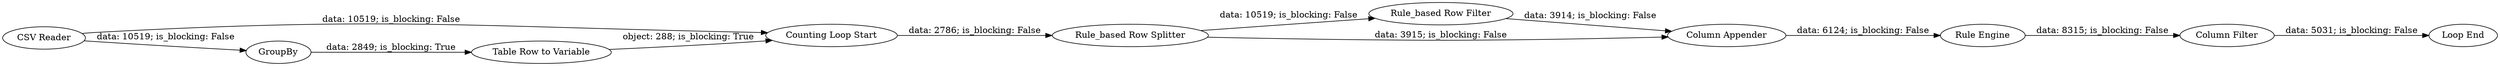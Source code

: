 digraph {
	"-7479553246436584219_8" [label="Rule_based Row Splitter"]
	"-7479553246436584219_1" [label="CSV Reader"]
	"-7479553246436584219_77" [label="Counting Loop Start"]
	"-7479553246436584219_78" [label="Loop End"]
	"-7479553246436584219_9" [label="Rule_based Row Filter"]
	"-7479553246436584219_20" [label="Rule Engine"]
	"-7479553246436584219_82" [label="Table Row to Variable"]
	"-7479553246436584219_81" [label=GroupBy]
	"-7479553246436584219_13" [label="Column Appender"]
	"-7479553246436584219_17" [label="Column Filter"]
	"-7479553246436584219_20" -> "-7479553246436584219_17" [label="data: 8315; is_blocking: False"]
	"-7479553246436584219_77" -> "-7479553246436584219_8" [label="data: 2786; is_blocking: False"]
	"-7479553246436584219_8" -> "-7479553246436584219_13" [label="data: 3915; is_blocking: False"]
	"-7479553246436584219_1" -> "-7479553246436584219_77" [label="data: 10519; is_blocking: False"]
	"-7479553246436584219_8" -> "-7479553246436584219_9" [label="data: 10519; is_blocking: False"]
	"-7479553246436584219_17" -> "-7479553246436584219_78" [label="data: 5031; is_blocking: False"]
	"-7479553246436584219_81" -> "-7479553246436584219_82" [label="data: 2849; is_blocking: True"]
	"-7479553246436584219_13" -> "-7479553246436584219_20" [label="data: 6124; is_blocking: False"]
	"-7479553246436584219_9" -> "-7479553246436584219_13" [label="data: 3914; is_blocking: False"]
	"-7479553246436584219_82" -> "-7479553246436584219_77" [label="object: 288; is_blocking: True"]
	"-7479553246436584219_1" -> "-7479553246436584219_81" [label="data: 10519; is_blocking: False"]
	rankdir=LR
}
